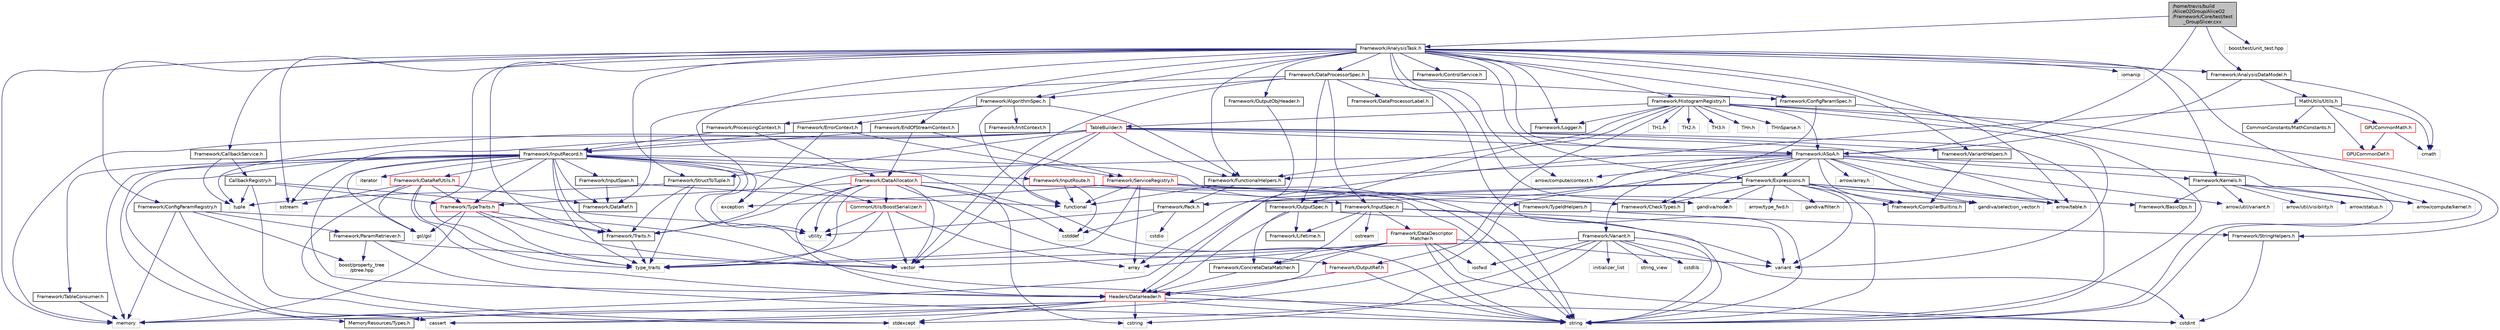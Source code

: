 digraph "/home/travis/build/AliceO2Group/AliceO2/Framework/Core/test/test_GroupSlicer.cxx"
{
 // INTERACTIVE_SVG=YES
  bgcolor="transparent";
  edge [fontname="Helvetica",fontsize="10",labelfontname="Helvetica",labelfontsize="10"];
  node [fontname="Helvetica",fontsize="10",shape=record];
  Node0 [label="/home/travis/build\l/AliceO2Group/AliceO2\l/Framework/Core/test/test\l_GroupSlicer.cxx",height=0.2,width=0.4,color="black", fillcolor="grey75", style="filled", fontcolor="black"];
  Node0 -> Node1 [color="midnightblue",fontsize="10",style="solid",fontname="Helvetica"];
  Node1 [label="Framework/ASoA.h",height=0.2,width=0.4,color="black",URL="$de/d33/ASoA_8h.html"];
  Node1 -> Node2 [color="midnightblue",fontsize="10",style="solid",fontname="Helvetica"];
  Node2 [label="Framework/Pack.h",height=0.2,width=0.4,color="black",URL="$dd/dce/Pack_8h.html"];
  Node2 -> Node3 [color="midnightblue",fontsize="10",style="solid",fontname="Helvetica"];
  Node3 [label="cstddef",height=0.2,width=0.4,color="grey75"];
  Node2 -> Node4 [color="midnightblue",fontsize="10",style="solid",fontname="Helvetica"];
  Node4 [label="utility",height=0.2,width=0.4,color="grey75"];
  Node2 -> Node5 [color="midnightblue",fontsize="10",style="solid",fontname="Helvetica"];
  Node5 [label="cstdio",height=0.2,width=0.4,color="grey75"];
  Node1 -> Node6 [color="midnightblue",fontsize="10",style="solid",fontname="Helvetica"];
  Node6 [label="Framework/CheckTypes.h",height=0.2,width=0.4,color="black",URL="$d1/d00/CheckTypes_8h.html"];
  Node1 -> Node7 [color="midnightblue",fontsize="10",style="solid",fontname="Helvetica"];
  Node7 [label="Framework/FunctionalHelpers.h",height=0.2,width=0.4,color="black",URL="$de/d9b/FunctionalHelpers_8h.html"];
  Node7 -> Node2 [color="midnightblue",fontsize="10",style="solid",fontname="Helvetica"];
  Node7 -> Node8 [color="midnightblue",fontsize="10",style="solid",fontname="Helvetica"];
  Node8 [label="functional",height=0.2,width=0.4,color="grey75"];
  Node1 -> Node9 [color="midnightblue",fontsize="10",style="solid",fontname="Helvetica"];
  Node9 [label="Framework/CompilerBuiltins.h",height=0.2,width=0.4,color="black",URL="$d9/de8/CompilerBuiltins_8h.html"];
  Node1 -> Node10 [color="midnightblue",fontsize="10",style="solid",fontname="Helvetica"];
  Node10 [label="Framework/Traits.h",height=0.2,width=0.4,color="black",URL="$db/d31/Traits_8h.html"];
  Node10 -> Node11 [color="midnightblue",fontsize="10",style="solid",fontname="Helvetica"];
  Node11 [label="type_traits",height=0.2,width=0.4,color="grey75"];
  Node1 -> Node12 [color="midnightblue",fontsize="10",style="solid",fontname="Helvetica"];
  Node12 [label="Framework/Expressions.h",height=0.2,width=0.4,color="black",URL="$d0/d91/Expressions_8h.html"];
  Node12 -> Node13 [color="midnightblue",fontsize="10",style="solid",fontname="Helvetica"];
  Node13 [label="Framework/BasicOps.h",height=0.2,width=0.4,color="black",URL="$dd/dc2/BasicOps_8h.html"];
  Node12 -> Node9 [color="midnightblue",fontsize="10",style="solid",fontname="Helvetica"];
  Node12 -> Node2 [color="midnightblue",fontsize="10",style="solid",fontname="Helvetica"];
  Node12 -> Node6 [color="midnightblue",fontsize="10",style="solid",fontname="Helvetica"];
  Node12 -> Node14 [color="midnightblue",fontsize="10",style="solid",fontname="Helvetica"];
  Node14 [label="arrow/type_fwd.h",height=0.2,width=0.4,color="grey75"];
  Node12 -> Node15 [color="midnightblue",fontsize="10",style="solid",fontname="Helvetica"];
  Node15 [label="arrow/table.h",height=0.2,width=0.4,color="grey75"];
  Node12 -> Node16 [color="midnightblue",fontsize="10",style="solid",fontname="Helvetica"];
  Node16 [label="gandiva/selection_vector.h",height=0.2,width=0.4,color="grey75"];
  Node12 -> Node17 [color="midnightblue",fontsize="10",style="solid",fontname="Helvetica"];
  Node17 [label="gandiva/node.h",height=0.2,width=0.4,color="grey75"];
  Node12 -> Node18 [color="midnightblue",fontsize="10",style="solid",fontname="Helvetica"];
  Node18 [label="gandiva/filter.h",height=0.2,width=0.4,color="grey75"];
  Node12 -> Node19 [color="midnightblue",fontsize="10",style="solid",fontname="Helvetica"];
  Node19 [label="variant",height=0.2,width=0.4,color="grey75"];
  Node12 -> Node20 [color="midnightblue",fontsize="10",style="solid",fontname="Helvetica"];
  Node20 [label="string",height=0.2,width=0.4,color="grey75"];
  Node12 -> Node21 [color="midnightblue",fontsize="10",style="solid",fontname="Helvetica"];
  Node21 [label="memory",height=0.2,width=0.4,color="grey75"];
  Node1 -> Node22 [color="midnightblue",fontsize="10",style="solid",fontname="Helvetica"];
  Node22 [label="Framework/Kernels.h",height=0.2,width=0.4,color="black",URL="$d0/d92/Kernels_8h.html"];
  Node22 -> Node13 [color="midnightblue",fontsize="10",style="solid",fontname="Helvetica"];
  Node22 -> Node23 [color="midnightblue",fontsize="10",style="solid",fontname="Helvetica"];
  Node23 [label="arrow/compute/kernel.h",height=0.2,width=0.4,color="grey75"];
  Node22 -> Node24 [color="midnightblue",fontsize="10",style="solid",fontname="Helvetica"];
  Node24 [label="arrow/status.h",height=0.2,width=0.4,color="grey75"];
  Node22 -> Node25 [color="midnightblue",fontsize="10",style="solid",fontname="Helvetica"];
  Node25 [label="arrow/util/visibility.h",height=0.2,width=0.4,color="grey75"];
  Node22 -> Node26 [color="midnightblue",fontsize="10",style="solid",fontname="Helvetica"];
  Node26 [label="arrow/util/variant.h",height=0.2,width=0.4,color="grey75"];
  Node22 -> Node20 [color="midnightblue",fontsize="10",style="solid",fontname="Helvetica"];
  Node1 -> Node15 [color="midnightblue",fontsize="10",style="solid",fontname="Helvetica"];
  Node1 -> Node27 [color="midnightblue",fontsize="10",style="solid",fontname="Helvetica"];
  Node27 [label="arrow/array.h",height=0.2,width=0.4,color="grey75"];
  Node1 -> Node26 [color="midnightblue",fontsize="10",style="solid",fontname="Helvetica"];
  Node1 -> Node28 [color="midnightblue",fontsize="10",style="solid",fontname="Helvetica"];
  Node28 [label="arrow/compute/context.h",height=0.2,width=0.4,color="grey75"];
  Node1 -> Node23 [color="midnightblue",fontsize="10",style="solid",fontname="Helvetica"];
  Node1 -> Node16 [color="midnightblue",fontsize="10",style="solid",fontname="Helvetica"];
  Node1 -> Node29 [color="midnightblue",fontsize="10",style="solid",fontname="Helvetica"];
  Node29 [label="cassert",height=0.2,width=0.4,color="grey75"];
  Node0 -> Node30 [color="midnightblue",fontsize="10",style="solid",fontname="Helvetica"];
  Node30 [label="Framework/AnalysisTask.h",height=0.2,width=0.4,color="black",URL="$d6/d57/AnalysisTask_8h.html"];
  Node30 -> Node1 [color="midnightblue",fontsize="10",style="solid",fontname="Helvetica"];
  Node30 -> Node31 [color="midnightblue",fontsize="10",style="solid",fontname="Helvetica"];
  Node31 [label="Framework/AlgorithmSpec.h",height=0.2,width=0.4,color="black",URL="$d0/d14/AlgorithmSpec_8h.html"];
  Node31 -> Node32 [color="midnightblue",fontsize="10",style="solid",fontname="Helvetica"];
  Node32 [label="Framework/ProcessingContext.h",height=0.2,width=0.4,color="black",URL="$de/d6a/ProcessingContext_8h.html"];
  Node32 -> Node33 [color="midnightblue",fontsize="10",style="solid",fontname="Helvetica"];
  Node33 [label="Framework/InputRecord.h",height=0.2,width=0.4,color="black",URL="$d6/d5c/InputRecord_8h.html"];
  Node33 -> Node34 [color="midnightblue",fontsize="10",style="solid",fontname="Helvetica"];
  Node34 [label="Framework/DataRef.h",height=0.2,width=0.4,color="black",URL="$d5/dfb/DataRef_8h.html"];
  Node33 -> Node35 [color="midnightblue",fontsize="10",style="solid",fontname="Helvetica"];
  Node35 [label="Framework/DataRefUtils.h",height=0.2,width=0.4,color="red",URL="$d5/db8/DataRefUtils_8h.html"];
  Node35 -> Node34 [color="midnightblue",fontsize="10",style="solid",fontname="Helvetica"];
  Node35 -> Node47 [color="midnightblue",fontsize="10",style="solid",fontname="Helvetica"];
  Node47 [label="Framework/TypeTraits.h",height=0.2,width=0.4,color="red",URL="$d0/d95/TypeTraits_8h.html"];
  Node47 -> Node11 [color="midnightblue",fontsize="10",style="solid",fontname="Helvetica"];
  Node47 -> Node48 [color="midnightblue",fontsize="10",style="solid",fontname="Helvetica"];
  Node48 [label="vector",height=0.2,width=0.4,color="grey75"];
  Node47 -> Node21 [color="midnightblue",fontsize="10",style="solid",fontname="Helvetica"];
  Node47 -> Node10 [color="midnightblue",fontsize="10",style="solid",fontname="Helvetica"];
  Node47 -> Node51 [color="midnightblue",fontsize="10",style="solid",fontname="Helvetica"];
  Node51 [label="gsl/gsl",height=0.2,width=0.4,color="grey75"];
  Node35 -> Node67 [color="midnightblue",fontsize="10",style="solid",fontname="Helvetica"];
  Node67 [label="Headers/DataHeader.h",height=0.2,width=0.4,color="red",URL="$dc/dcd/DataHeader_8h.html"];
  Node67 -> Node68 [color="midnightblue",fontsize="10",style="solid",fontname="Helvetica"];
  Node68 [label="cstdint",height=0.2,width=0.4,color="grey75"];
  Node67 -> Node21 [color="midnightblue",fontsize="10",style="solid",fontname="Helvetica"];
  Node67 -> Node29 [color="midnightblue",fontsize="10",style="solid",fontname="Helvetica"];
  Node67 -> Node69 [color="midnightblue",fontsize="10",style="solid",fontname="Helvetica"];
  Node69 [label="cstring",height=0.2,width=0.4,color="grey75"];
  Node67 -> Node71 [color="midnightblue",fontsize="10",style="solid",fontname="Helvetica"];
  Node71 [label="stdexcept",height=0.2,width=0.4,color="grey75"];
  Node67 -> Node20 [color="midnightblue",fontsize="10",style="solid",fontname="Helvetica"];
  Node67 -> Node45 [color="midnightblue",fontsize="10",style="solid",fontname="Helvetica"];
  Node45 [label="MemoryResources/Types.h",height=0.2,width=0.4,color="black",URL="$d7/df8/Types_8h.html"];
  Node35 -> Node51 [color="midnightblue",fontsize="10",style="solid",fontname="Helvetica"];
  Node35 -> Node71 [color="midnightblue",fontsize="10",style="solid",fontname="Helvetica"];
  Node35 -> Node97 [color="midnightblue",fontsize="10",style="solid",fontname="Helvetica"];
  Node97 [label="sstream",height=0.2,width=0.4,color="grey75"];
  Node35 -> Node11 [color="midnightblue",fontsize="10",style="solid",fontname="Helvetica"];
  Node33 -> Node98 [color="midnightblue",fontsize="10",style="solid",fontname="Helvetica"];
  Node98 [label="Framework/InputRoute.h",height=0.2,width=0.4,color="red",URL="$d5/d19/InputRoute_8h.html"];
  Node98 -> Node76 [color="midnightblue",fontsize="10",style="solid",fontname="Helvetica"];
  Node76 [label="Framework/InputSpec.h",height=0.2,width=0.4,color="black",URL="$d5/d3f/InputSpec_8h.html"];
  Node76 -> Node74 [color="midnightblue",fontsize="10",style="solid",fontname="Helvetica"];
  Node74 [label="Framework/Lifetime.h",height=0.2,width=0.4,color="black",URL="$dc/dca/Lifetime_8h.html"];
  Node76 -> Node75 [color="midnightblue",fontsize="10",style="solid",fontname="Helvetica"];
  Node75 [label="Framework/ConcreteDataMatcher.h",height=0.2,width=0.4,color="black",URL="$d0/d1b/ConcreteDataMatcher_8h.html"];
  Node75 -> Node67 [color="midnightblue",fontsize="10",style="solid",fontname="Helvetica"];
  Node76 -> Node77 [color="midnightblue",fontsize="10",style="solid",fontname="Helvetica"];
  Node77 [label="Framework/DataDescriptor\lMatcher.h",height=0.2,width=0.4,color="red",URL="$d3/da3/DataDescriptorMatcher_8h.html"];
  Node77 -> Node75 [color="midnightblue",fontsize="10",style="solid",fontname="Helvetica"];
  Node77 -> Node67 [color="midnightblue",fontsize="10",style="solid",fontname="Helvetica"];
  Node77 -> Node53 [color="midnightblue",fontsize="10",style="solid",fontname="Helvetica"];
  Node53 [label="array",height=0.2,width=0.4,color="grey75"];
  Node77 -> Node68 [color="midnightblue",fontsize="10",style="solid",fontname="Helvetica"];
  Node77 -> Node91 [color="midnightblue",fontsize="10",style="solid",fontname="Helvetica"];
  Node91 [label="iosfwd",height=0.2,width=0.4,color="grey75"];
  Node77 -> Node20 [color="midnightblue",fontsize="10",style="solid",fontname="Helvetica"];
  Node77 -> Node19 [color="midnightblue",fontsize="10",style="solid",fontname="Helvetica"];
  Node77 -> Node48 [color="midnightblue",fontsize="10",style="solid",fontname="Helvetica"];
  Node76 -> Node20 [color="midnightblue",fontsize="10",style="solid",fontname="Helvetica"];
  Node76 -> Node93 [color="midnightblue",fontsize="10",style="solid",fontname="Helvetica"];
  Node93 [label="ostream",height=0.2,width=0.4,color="grey75"];
  Node76 -> Node19 [color="midnightblue",fontsize="10",style="solid",fontname="Helvetica"];
  Node98 -> Node3 [color="midnightblue",fontsize="10",style="solid",fontname="Helvetica"];
  Node98 -> Node20 [color="midnightblue",fontsize="10",style="solid",fontname="Helvetica"];
  Node98 -> Node8 [color="midnightblue",fontsize="10",style="solid",fontname="Helvetica"];
  Node33 -> Node47 [color="midnightblue",fontsize="10",style="solid",fontname="Helvetica"];
  Node33 -> Node100 [color="midnightblue",fontsize="10",style="solid",fontname="Helvetica"];
  Node100 [label="Framework/InputSpan.h",height=0.2,width=0.4,color="black",URL="$da/d0f/InputSpan_8h.html"];
  Node100 -> Node34 [color="midnightblue",fontsize="10",style="solid",fontname="Helvetica"];
  Node100 -> Node8 [color="midnightblue",fontsize="10",style="solid",fontname="Helvetica"];
  Node33 -> Node101 [color="midnightblue",fontsize="10",style="solid",fontname="Helvetica"];
  Node101 [label="Framework/TableConsumer.h",height=0.2,width=0.4,color="black",URL="$dc/d03/TableConsumer_8h.html"];
  Node101 -> Node21 [color="midnightblue",fontsize="10",style="solid",fontname="Helvetica"];
  Node33 -> Node10 [color="midnightblue",fontsize="10",style="solid",fontname="Helvetica"];
  Node33 -> Node45 [color="midnightblue",fontsize="10",style="solid",fontname="Helvetica"];
  Node33 -> Node67 [color="midnightblue",fontsize="10",style="solid",fontname="Helvetica"];
  Node33 -> Node52 [color="midnightblue",fontsize="10",style="solid",fontname="Helvetica"];
  Node52 [label="CommonUtils/BoostSerializer.h",height=0.2,width=0.4,color="red",URL="$d7/d91/BoostSerializer_8h.html",tooltip="Templatised boost serializer/deserializer for containers and base types. "];
  Node52 -> Node4 [color="midnightblue",fontsize="10",style="solid",fontname="Helvetica"];
  Node52 -> Node11 [color="midnightblue",fontsize="10",style="solid",fontname="Helvetica"];
  Node52 -> Node53 [color="midnightblue",fontsize="10",style="solid",fontname="Helvetica"];
  Node52 -> Node48 [color="midnightblue",fontsize="10",style="solid",fontname="Helvetica"];
  Node33 -> Node51 [color="midnightblue",fontsize="10",style="solid",fontname="Helvetica"];
  Node33 -> Node102 [color="midnightblue",fontsize="10",style="solid",fontname="Helvetica"];
  Node102 [label="iterator",height=0.2,width=0.4,color="grey75"];
  Node33 -> Node20 [color="midnightblue",fontsize="10",style="solid",fontname="Helvetica"];
  Node33 -> Node48 [color="midnightblue",fontsize="10",style="solid",fontname="Helvetica"];
  Node33 -> Node69 [color="midnightblue",fontsize="10",style="solid",fontname="Helvetica"];
  Node33 -> Node29 [color="midnightblue",fontsize="10",style="solid",fontname="Helvetica"];
  Node33 -> Node103 [color="midnightblue",fontsize="10",style="solid",fontname="Helvetica"];
  Node103 [label="exception",height=0.2,width=0.4,color="grey75"];
  Node33 -> Node21 [color="midnightblue",fontsize="10",style="solid",fontname="Helvetica"];
  Node33 -> Node11 [color="midnightblue",fontsize="10",style="solid",fontname="Helvetica"];
  Node32 -> Node104 [color="midnightblue",fontsize="10",style="solid",fontname="Helvetica"];
  Node104 [label="Framework/DataAllocator.h",height=0.2,width=0.4,color="red",URL="$d1/d28/DataAllocator_8h.html"];
  Node104 -> Node52 [color="midnightblue",fontsize="10",style="solid",fontname="Helvetica"];
  Node104 -> Node117 [color="midnightblue",fontsize="10",style="solid",fontname="Helvetica"];
  Node117 [label="Framework/OutputRef.h",height=0.2,width=0.4,color="red",URL="$d6/d5a/OutputRef_8h.html"];
  Node117 -> Node67 [color="midnightblue",fontsize="10",style="solid",fontname="Helvetica"];
  Node117 -> Node20 [color="midnightblue",fontsize="10",style="solid",fontname="Helvetica"];
  Node104 -> Node47 [color="midnightblue",fontsize="10",style="solid",fontname="Helvetica"];
  Node104 -> Node10 [color="midnightblue",fontsize="10",style="solid",fontname="Helvetica"];
  Node104 -> Node6 [color="midnightblue",fontsize="10",style="solid",fontname="Helvetica"];
  Node104 -> Node67 [color="midnightblue",fontsize="10",style="solid",fontname="Helvetica"];
  Node104 -> Node48 [color="midnightblue",fontsize="10",style="solid",fontname="Helvetica"];
  Node104 -> Node20 [color="midnightblue",fontsize="10",style="solid",fontname="Helvetica"];
  Node104 -> Node4 [color="midnightblue",fontsize="10",style="solid",fontname="Helvetica"];
  Node104 -> Node11 [color="midnightblue",fontsize="10",style="solid",fontname="Helvetica"];
  Node104 -> Node3 [color="midnightblue",fontsize="10",style="solid",fontname="Helvetica"];
  Node31 -> Node132 [color="midnightblue",fontsize="10",style="solid",fontname="Helvetica"];
  Node132 [label="Framework/ErrorContext.h",height=0.2,width=0.4,color="black",URL="$d7/dad/ErrorContext_8h.html"];
  Node132 -> Node33 [color="midnightblue",fontsize="10",style="solid",fontname="Helvetica"];
  Node132 -> Node133 [color="midnightblue",fontsize="10",style="solid",fontname="Helvetica"];
  Node133 [label="Framework/ServiceRegistry.h",height=0.2,width=0.4,color="red",URL="$d8/d17/ServiceRegistry_8h.html"];
  Node133 -> Node9 [color="midnightblue",fontsize="10",style="solid",fontname="Helvetica"];
  Node133 -> Node134 [color="midnightblue",fontsize="10",style="solid",fontname="Helvetica"];
  Node134 [label="Framework/TypeIdHelpers.h",height=0.2,width=0.4,color="black",URL="$d2/d9a/TypeIdHelpers_8h.html"];
  Node134 -> Node135 [color="midnightblue",fontsize="10",style="solid",fontname="Helvetica"];
  Node135 [label="Framework/StringHelpers.h",height=0.2,width=0.4,color="black",URL="$db/dff/StringHelpers_8h.html"];
  Node135 -> Node68 [color="midnightblue",fontsize="10",style="solid",fontname="Helvetica"];
  Node133 -> Node53 [color="midnightblue",fontsize="10",style="solid",fontname="Helvetica"];
  Node133 -> Node103 [color="midnightblue",fontsize="10",style="solid",fontname="Helvetica"];
  Node133 -> Node8 [color="midnightblue",fontsize="10",style="solid",fontname="Helvetica"];
  Node133 -> Node20 [color="midnightblue",fontsize="10",style="solid",fontname="Helvetica"];
  Node133 -> Node11 [color="midnightblue",fontsize="10",style="solid",fontname="Helvetica"];
  Node132 -> Node103 [color="midnightblue",fontsize="10",style="solid",fontname="Helvetica"];
  Node31 -> Node136 [color="midnightblue",fontsize="10",style="solid",fontname="Helvetica"];
  Node136 [label="Framework/InitContext.h",height=0.2,width=0.4,color="black",URL="$d4/d2b/InitContext_8h.html"];
  Node31 -> Node7 [color="midnightblue",fontsize="10",style="solid",fontname="Helvetica"];
  Node31 -> Node8 [color="midnightblue",fontsize="10",style="solid",fontname="Helvetica"];
  Node30 -> Node137 [color="midnightblue",fontsize="10",style="solid",fontname="Helvetica"];
  Node137 [label="Framework/AnalysisDataModel.h",height=0.2,width=0.4,color="black",URL="$d2/d8c/AnalysisDataModel_8h.html"];
  Node137 -> Node1 [color="midnightblue",fontsize="10",style="solid",fontname="Helvetica"];
  Node137 -> Node138 [color="midnightblue",fontsize="10",style="solid",fontname="Helvetica"];
  Node138 [label="MathUtils/Utils.h",height=0.2,width=0.4,color="black",URL="$d9/d52/Common_2MathUtils_2include_2MathUtils_2Utils_8h.html"];
  Node138 -> Node53 [color="midnightblue",fontsize="10",style="solid",fontname="Helvetica"];
  Node138 -> Node139 [color="midnightblue",fontsize="10",style="solid",fontname="Helvetica"];
  Node139 [label="cmath",height=0.2,width=0.4,color="grey75"];
  Node138 -> Node140 [color="midnightblue",fontsize="10",style="solid",fontname="Helvetica"];
  Node140 [label="GPUCommonDef.h",height=0.2,width=0.4,color="red",URL="$df/d21/GPUCommonDef_8h.html"];
  Node138 -> Node143 [color="midnightblue",fontsize="10",style="solid",fontname="Helvetica"];
  Node143 [label="GPUCommonMath.h",height=0.2,width=0.4,color="red",URL="$d6/da2/GPUCommonMath_8h.html"];
  Node143 -> Node140 [color="midnightblue",fontsize="10",style="solid",fontname="Helvetica"];
  Node143 -> Node139 [color="midnightblue",fontsize="10",style="solid",fontname="Helvetica"];
  Node138 -> Node144 [color="midnightblue",fontsize="10",style="solid",fontname="Helvetica"];
  Node144 [label="CommonConstants/MathConstants.h",height=0.2,width=0.4,color="black",URL="$d6/d84/MathConstants_8h.html",tooltip="useful math constants "];
  Node137 -> Node139 [color="midnightblue",fontsize="10",style="solid",fontname="Helvetica"];
  Node30 -> Node145 [color="midnightblue",fontsize="10",style="solid",fontname="Helvetica"];
  Node145 [label="Framework/CallbackService.h",height=0.2,width=0.4,color="black",URL="$d9/d7f/CallbackService_8h.html"];
  Node145 -> Node146 [color="midnightblue",fontsize="10",style="solid",fontname="Helvetica"];
  Node146 [label="CallbackRegistry.h",height=0.2,width=0.4,color="black",URL="$d7/d3e/CallbackRegistry_8h.html",tooltip="A generic registry for callbacks. "];
  Node146 -> Node47 [color="midnightblue",fontsize="10",style="solid",fontname="Helvetica"];
  Node146 -> Node127 [color="midnightblue",fontsize="10",style="solid",fontname="Helvetica"];
  Node127 [label="tuple",height=0.2,width=0.4,color="grey75"];
  Node146 -> Node71 [color="midnightblue",fontsize="10",style="solid",fontname="Helvetica"];
  Node146 -> Node4 [color="midnightblue",fontsize="10",style="solid",fontname="Helvetica"];
  Node145 -> Node127 [color="midnightblue",fontsize="10",style="solid",fontname="Helvetica"];
  Node30 -> Node147 [color="midnightblue",fontsize="10",style="solid",fontname="Helvetica"];
  Node147 [label="Framework/ControlService.h",height=0.2,width=0.4,color="black",URL="$d2/d43/ControlService_8h.html"];
  Node30 -> Node148 [color="midnightblue",fontsize="10",style="solid",fontname="Helvetica"];
  Node148 [label="Framework/ConfigParamSpec.h",height=0.2,width=0.4,color="black",URL="$d0/d1c/ConfigParamSpec_8h.html"];
  Node148 -> Node149 [color="midnightblue",fontsize="10",style="solid",fontname="Helvetica"];
  Node149 [label="Framework/Variant.h",height=0.2,width=0.4,color="black",URL="$de/d56/Variant_8h.html"];
  Node149 -> Node11 [color="midnightblue",fontsize="10",style="solid",fontname="Helvetica"];
  Node149 -> Node69 [color="midnightblue",fontsize="10",style="solid",fontname="Helvetica"];
  Node149 -> Node68 [color="midnightblue",fontsize="10",style="solid",fontname="Helvetica"];
  Node149 -> Node150 [color="midnightblue",fontsize="10",style="solid",fontname="Helvetica"];
  Node150 [label="cstdlib",height=0.2,width=0.4,color="grey75"];
  Node149 -> Node71 [color="midnightblue",fontsize="10",style="solid",fontname="Helvetica"];
  Node149 -> Node91 [color="midnightblue",fontsize="10",style="solid",fontname="Helvetica"];
  Node149 -> Node151 [color="midnightblue",fontsize="10",style="solid",fontname="Helvetica"];
  Node151 [label="initializer_list",height=0.2,width=0.4,color="grey75"];
  Node149 -> Node152 [color="midnightblue",fontsize="10",style="solid",fontname="Helvetica"];
  Node152 [label="string_view",height=0.2,width=0.4,color="grey75"];
  Node149 -> Node20 [color="midnightblue",fontsize="10",style="solid",fontname="Helvetica"];
  Node148 -> Node20 [color="midnightblue",fontsize="10",style="solid",fontname="Helvetica"];
  Node30 -> Node153 [color="midnightblue",fontsize="10",style="solid",fontname="Helvetica"];
  Node153 [label="Framework/ConfigParamRegistry.h",height=0.2,width=0.4,color="black",URL="$de/dc6/ConfigParamRegistry_8h.html"];
  Node153 -> Node154 [color="midnightblue",fontsize="10",style="solid",fontname="Helvetica"];
  Node154 [label="Framework/ParamRetriever.h",height=0.2,width=0.4,color="black",URL="$df/d72/ParamRetriever_8h.html"];
  Node154 -> Node155 [color="midnightblue",fontsize="10",style="solid",fontname="Helvetica"];
  Node155 [label="boost/property_tree\l/ptree.hpp",height=0.2,width=0.4,color="grey75"];
  Node154 -> Node20 [color="midnightblue",fontsize="10",style="solid",fontname="Helvetica"];
  Node154 -> Node48 [color="midnightblue",fontsize="10",style="solid",fontname="Helvetica"];
  Node153 -> Node155 [color="midnightblue",fontsize="10",style="solid",fontname="Helvetica"];
  Node153 -> Node21 [color="midnightblue",fontsize="10",style="solid",fontname="Helvetica"];
  Node153 -> Node20 [color="midnightblue",fontsize="10",style="solid",fontname="Helvetica"];
  Node153 -> Node29 [color="midnightblue",fontsize="10",style="solid",fontname="Helvetica"];
  Node30 -> Node156 [color="midnightblue",fontsize="10",style="solid",fontname="Helvetica"];
  Node156 [label="Framework/DataProcessorSpec.h",height=0.2,width=0.4,color="black",URL="$d0/df4/DataProcessorSpec_8h.html"];
  Node156 -> Node31 [color="midnightblue",fontsize="10",style="solid",fontname="Helvetica"];
  Node156 -> Node148 [color="midnightblue",fontsize="10",style="solid",fontname="Helvetica"];
  Node156 -> Node157 [color="midnightblue",fontsize="10",style="solid",fontname="Helvetica"];
  Node157 [label="Framework/DataProcessorLabel.h",height=0.2,width=0.4,color="black",URL="$d1/df2/DataProcessorLabel_8h.html"];
  Node156 -> Node34 [color="midnightblue",fontsize="10",style="solid",fontname="Helvetica"];
  Node156 -> Node76 [color="midnightblue",fontsize="10",style="solid",fontname="Helvetica"];
  Node156 -> Node66 [color="midnightblue",fontsize="10",style="solid",fontname="Helvetica"];
  Node66 [label="Framework/OutputSpec.h",height=0.2,width=0.4,color="black",URL="$db/d2d/OutputSpec_8h.html"];
  Node66 -> Node67 [color="midnightblue",fontsize="10",style="solid",fontname="Helvetica"];
  Node66 -> Node74 [color="midnightblue",fontsize="10",style="solid",fontname="Helvetica"];
  Node66 -> Node75 [color="midnightblue",fontsize="10",style="solid",fontname="Helvetica"];
  Node66 -> Node19 [color="midnightblue",fontsize="10",style="solid",fontname="Helvetica"];
  Node156 -> Node20 [color="midnightblue",fontsize="10",style="solid",fontname="Helvetica"];
  Node156 -> Node48 [color="midnightblue",fontsize="10",style="solid",fontname="Helvetica"];
  Node30 -> Node12 [color="midnightblue",fontsize="10",style="solid",fontname="Helvetica"];
  Node30 -> Node158 [color="midnightblue",fontsize="10",style="solid",fontname="Helvetica"];
  Node158 [label="Framework/EndOfStreamContext.h",height=0.2,width=0.4,color="black",URL="$d0/d77/EndOfStreamContext_8h.html"];
  Node158 -> Node33 [color="midnightblue",fontsize="10",style="solid",fontname="Helvetica"];
  Node158 -> Node133 [color="midnightblue",fontsize="10",style="solid",fontname="Helvetica"];
  Node158 -> Node104 [color="midnightblue",fontsize="10",style="solid",fontname="Helvetica"];
  Node30 -> Node22 [color="midnightblue",fontsize="10",style="solid",fontname="Helvetica"];
  Node30 -> Node159 [color="midnightblue",fontsize="10",style="solid",fontname="Helvetica"];
  Node159 [label="Framework/Logger.h",height=0.2,width=0.4,color="black",URL="$dd/da4/Logger_8h.html"];
  Node30 -> Node160 [color="midnightblue",fontsize="10",style="solid",fontname="Helvetica"];
  Node160 [label="Framework/HistogramRegistry.h",height=0.2,width=0.4,color="black",URL="$da/dd6/HistogramRegistry_8h.html"];
  Node160 -> Node1 [color="midnightblue",fontsize="10",style="solid",fontname="Helvetica"];
  Node160 -> Node7 [color="midnightblue",fontsize="10",style="solid",fontname="Helvetica"];
  Node160 -> Node159 [color="midnightblue",fontsize="10",style="solid",fontname="Helvetica"];
  Node160 -> Node117 [color="midnightblue",fontsize="10",style="solid",fontname="Helvetica"];
  Node160 -> Node66 [color="midnightblue",fontsize="10",style="solid",fontname="Helvetica"];
  Node160 -> Node135 [color="midnightblue",fontsize="10",style="solid",fontname="Helvetica"];
  Node160 -> Node125 [color="midnightblue",fontsize="10",style="solid",fontname="Helvetica"];
  Node125 [label="TableBuilder.h",height=0.2,width=0.4,color="red",URL="$d5/d98/TableBuilder_8h.html"];
  Node125 -> Node1 [color="midnightblue",fontsize="10",style="solid",fontname="Helvetica"];
  Node125 -> Node126 [color="midnightblue",fontsize="10",style="solid",fontname="Helvetica"];
  Node126 [label="Framework/StructToTuple.h",height=0.2,width=0.4,color="black",URL="$db/d4f/StructToTuple_8h.html"];
  Node126 -> Node10 [color="midnightblue",fontsize="10",style="solid",fontname="Helvetica"];
  Node126 -> Node127 [color="midnightblue",fontsize="10",style="solid",fontname="Helvetica"];
  Node126 -> Node11 [color="midnightblue",fontsize="10",style="solid",fontname="Helvetica"];
  Node125 -> Node7 [color="midnightblue",fontsize="10",style="solid",fontname="Helvetica"];
  Node125 -> Node128 [color="midnightblue",fontsize="10",style="solid",fontname="Helvetica"];
  Node128 [label="Framework/VariantHelpers.h",height=0.2,width=0.4,color="black",URL="$d7/dbe/VariantHelpers_8h.html"];
  Node128 -> Node9 [color="midnightblue",fontsize="10",style="solid",fontname="Helvetica"];
  Node125 -> Node97 [color="midnightblue",fontsize="10",style="solid",fontname="Helvetica"];
  Node125 -> Node15 [color="midnightblue",fontsize="10",style="solid",fontname="Helvetica"];
  Node125 -> Node8 [color="midnightblue",fontsize="10",style="solid",fontname="Helvetica"];
  Node125 -> Node48 [color="midnightblue",fontsize="10",style="solid",fontname="Helvetica"];
  Node125 -> Node20 [color="midnightblue",fontsize="10",style="solid",fontname="Helvetica"];
  Node125 -> Node21 [color="midnightblue",fontsize="10",style="solid",fontname="Helvetica"];
  Node125 -> Node127 [color="midnightblue",fontsize="10",style="solid",fontname="Helvetica"];
  Node160 -> Node161 [color="midnightblue",fontsize="10",style="solid",fontname="Helvetica"];
  Node161 [label="TH1.h",height=0.2,width=0.4,color="grey75"];
  Node160 -> Node162 [color="midnightblue",fontsize="10",style="solid",fontname="Helvetica"];
  Node162 [label="TH2.h",height=0.2,width=0.4,color="grey75"];
  Node160 -> Node163 [color="midnightblue",fontsize="10",style="solid",fontname="Helvetica"];
  Node163 [label="TH3.h",height=0.2,width=0.4,color="grey75"];
  Node160 -> Node164 [color="midnightblue",fontsize="10",style="solid",fontname="Helvetica"];
  Node164 [label="THn.h",height=0.2,width=0.4,color="grey75"];
  Node160 -> Node165 [color="midnightblue",fontsize="10",style="solid",fontname="Helvetica"];
  Node165 [label="THnSparse.h",height=0.2,width=0.4,color="grey75"];
  Node160 -> Node20 [color="midnightblue",fontsize="10",style="solid",fontname="Helvetica"];
  Node160 -> Node19 [color="midnightblue",fontsize="10",style="solid",fontname="Helvetica"];
  Node30 -> Node126 [color="midnightblue",fontsize="10",style="solid",fontname="Helvetica"];
  Node30 -> Node7 [color="midnightblue",fontsize="10",style="solid",fontname="Helvetica"];
  Node30 -> Node10 [color="midnightblue",fontsize="10",style="solid",fontname="Helvetica"];
  Node30 -> Node128 [color="midnightblue",fontsize="10",style="solid",fontname="Helvetica"];
  Node30 -> Node166 [color="midnightblue",fontsize="10",style="solid",fontname="Helvetica"];
  Node166 [label="Framework/OutputObjHeader.h",height=0.2,width=0.4,color="black",URL="$d4/d40/OutputObjHeader_8h.html"];
  Node166 -> Node67 [color="midnightblue",fontsize="10",style="solid",fontname="Helvetica"];
  Node30 -> Node28 [color="midnightblue",fontsize="10",style="solid",fontname="Helvetica"];
  Node30 -> Node23 [color="midnightblue",fontsize="10",style="solid",fontname="Helvetica"];
  Node30 -> Node15 [color="midnightblue",fontsize="10",style="solid",fontname="Helvetica"];
  Node30 -> Node17 [color="midnightblue",fontsize="10",style="solid",fontname="Helvetica"];
  Node30 -> Node11 [color="midnightblue",fontsize="10",style="solid",fontname="Helvetica"];
  Node30 -> Node4 [color="midnightblue",fontsize="10",style="solid",fontname="Helvetica"];
  Node30 -> Node21 [color="midnightblue",fontsize="10",style="solid",fontname="Helvetica"];
  Node30 -> Node97 [color="midnightblue",fontsize="10",style="solid",fontname="Helvetica"];
  Node30 -> Node167 [color="midnightblue",fontsize="10",style="solid",fontname="Helvetica"];
  Node167 [label="iomanip",height=0.2,width=0.4,color="grey75"];
  Node0 -> Node137 [color="midnightblue",fontsize="10",style="solid",fontname="Helvetica"];
  Node0 -> Node168 [color="midnightblue",fontsize="10",style="solid",fontname="Helvetica"];
  Node168 [label="boost/test/unit_test.hpp",height=0.2,width=0.4,color="grey75"];
}
